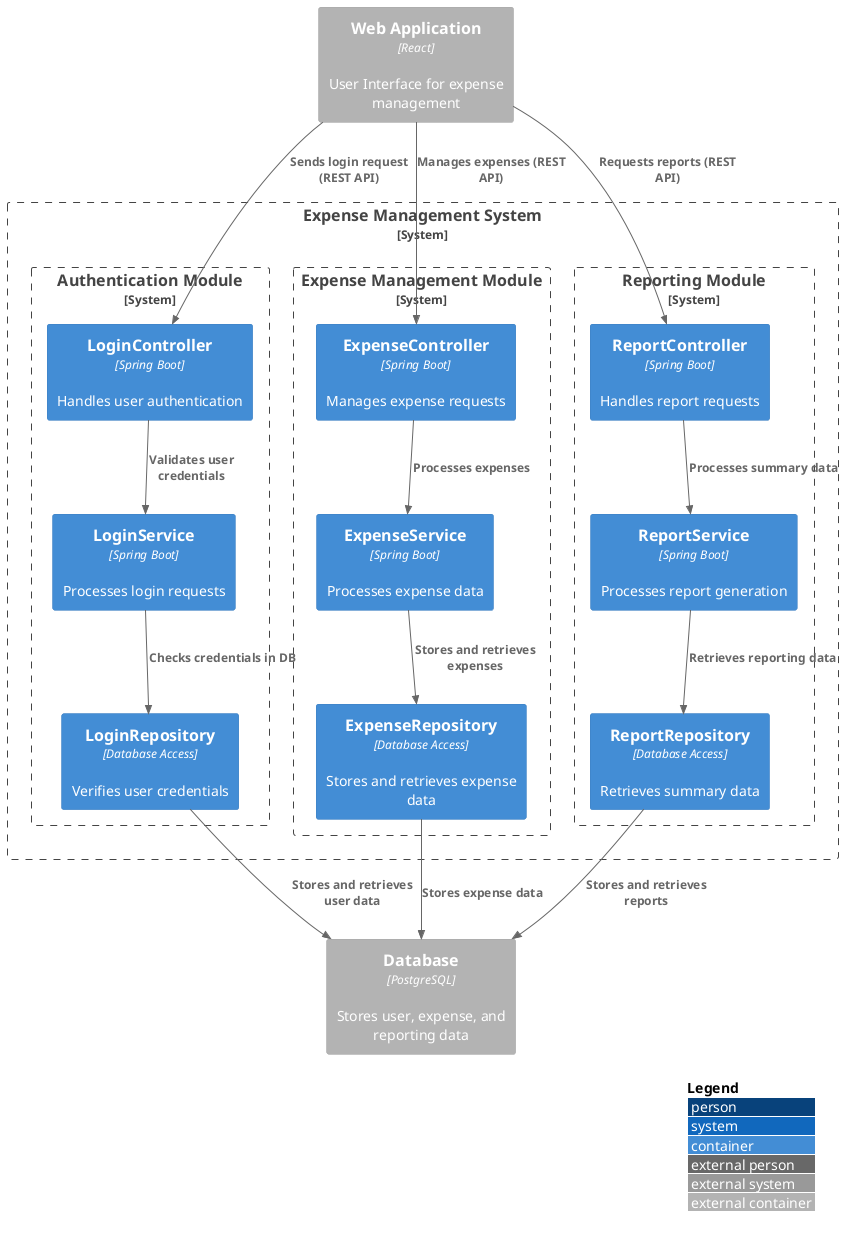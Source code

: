 @startuml
!include <C4/C4_Container>

LAYOUT_WITH_LEGEND()

Container_Ext(WebApp, "Web Application", "React", "User Interface for expense management")

System_Boundary(c4_system, "Expense Management System") {
    System_Boundary(Authentication, "Authentication Module") {
        Container(login_controller, "LoginController", "Spring Boot", "Handles user authentication")
        Container(login_service, "LoginService", "Spring Boot", "Processes login requests")
        Container(login_repository, "LoginRepository", "Database Access", "Verifies user credentials")
    }

    System_Boundary(ExpenseManagement, "Expense Management Module") {
        Container(expense_controller, "ExpenseController", "Spring Boot", "Manages expense requests")
        Container(expense_service, "ExpenseService", "Spring Boot", "Processes expense data")
        Container(expense_repository, "ExpenseRepository", "Database Access", "Stores and retrieves expense data")
    }

    System_Boundary(Reporting, "Reporting Module") {
        Container(overview_controller, "ReportController", "Spring Boot", "Handles report requests")
        Container(overview_service, "ReportService", "Spring Boot", "Processes report generation")
        Container(overview_repository, "ReportRepository", "Database Access", "Retrieves summary data")
    }
}

Container_Ext(Database, "Database", "PostgreSQL", "Stores user, expense, and reporting data")

Rel(WebApp, login_controller, "Sends login request (REST API)")
Rel(login_controller, login_service, "Validates user credentials")
Rel(login_service, login_repository, "Checks credentials in DB")
Rel(login_repository, Database, "Stores and retrieves user data")

Rel(WebApp, expense_controller, "Manages expenses (REST API)")
Rel(expense_controller, expense_service, "Processes expenses")
Rel(expense_service, expense_repository, "Stores and retrieves expenses")
Rel(expense_repository, Database, "Stores expense data")

Rel(WebApp, overview_controller, "Requests reports (REST API)")
Rel(overview_controller, overview_service, "Processes summary data")
Rel(overview_service, overview_repository, "Retrieves reporting data")
Rel(overview_repository, Database, "Stores and retrieves reports")
@enduml
